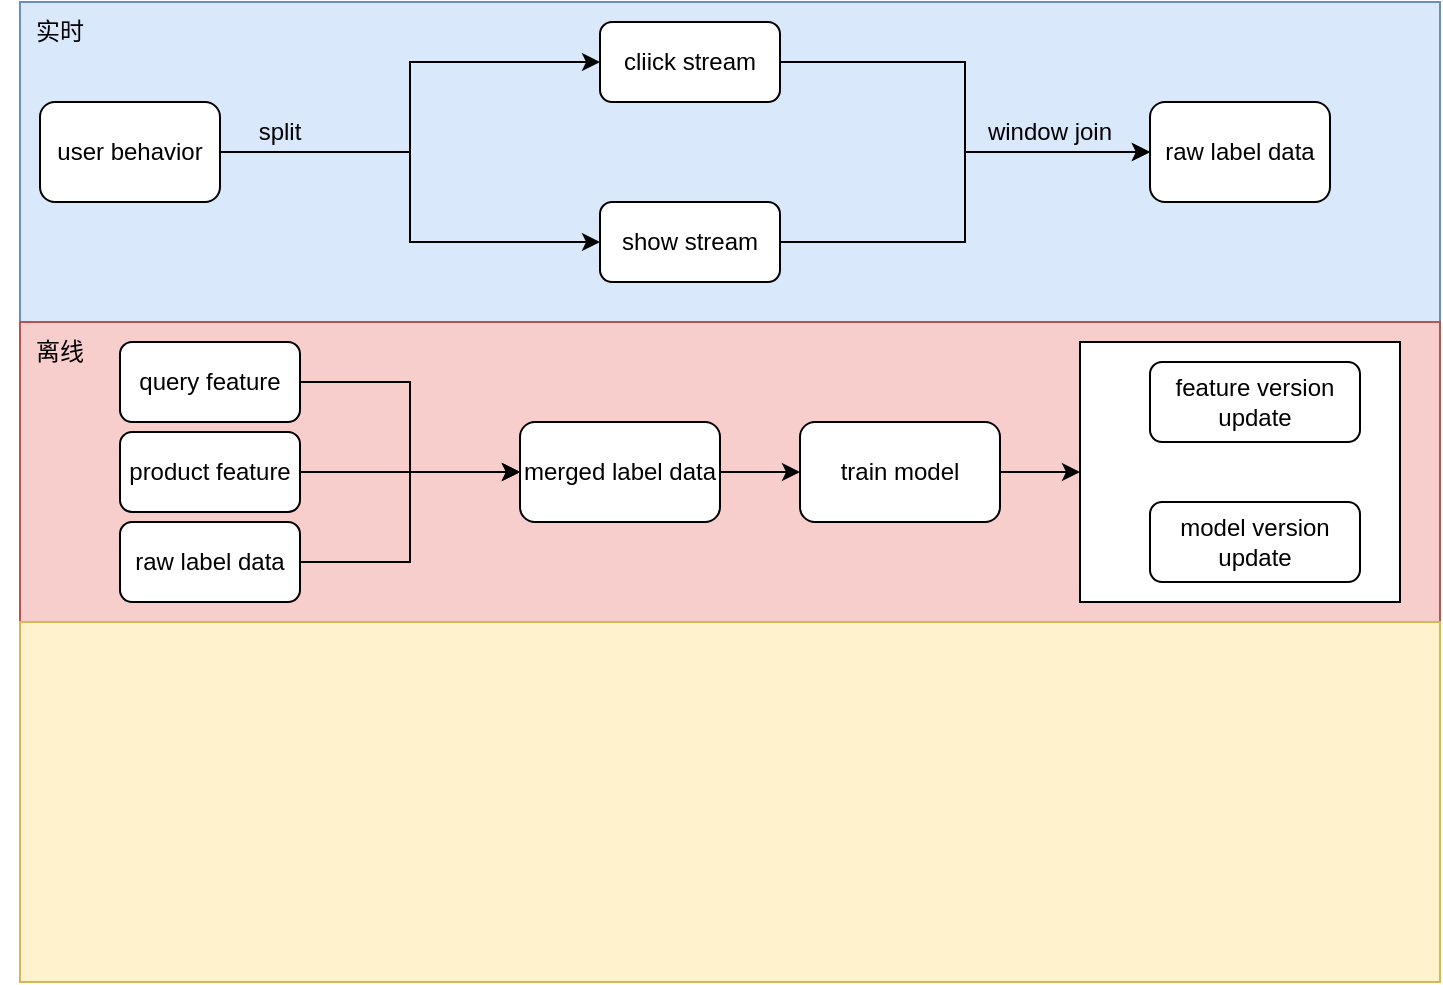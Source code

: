 <mxfile version="20.7.4" type="github">
  <diagram id="Dy85fIIUZw7R63bFB0vh" name="第 1 页">
    <mxGraphModel dx="793" dy="594" grid="1" gridSize="10" guides="1" tooltips="1" connect="1" arrows="1" fold="1" page="1" pageScale="1" pageWidth="827" pageHeight="1169" math="0" shadow="0">
      <root>
        <mxCell id="0" />
        <mxCell id="1" parent="0" />
        <mxCell id="r2-8bOUn8BSJcao-kXzf-1" value="" style="rounded=0;whiteSpace=wrap;html=1;fillColor=#dae8fc;strokeColor=#6c8ebf;" vertex="1" parent="1">
          <mxGeometry x="70" y="110" width="710" height="160" as="geometry" />
        </mxCell>
        <mxCell id="r2-8bOUn8BSJcao-kXzf-6" style="edgeStyle=orthogonalEdgeStyle;rounded=0;orthogonalLoop=1;jettySize=auto;html=1;entryX=0;entryY=0.5;entryDx=0;entryDy=0;" edge="1" parent="1" source="r2-8bOUn8BSJcao-kXzf-3" target="r2-8bOUn8BSJcao-kXzf-4">
          <mxGeometry relative="1" as="geometry" />
        </mxCell>
        <mxCell id="r2-8bOUn8BSJcao-kXzf-7" style="edgeStyle=orthogonalEdgeStyle;rounded=0;orthogonalLoop=1;jettySize=auto;html=1;" edge="1" parent="1" source="r2-8bOUn8BSJcao-kXzf-3" target="r2-8bOUn8BSJcao-kXzf-5">
          <mxGeometry relative="1" as="geometry" />
        </mxCell>
        <mxCell id="r2-8bOUn8BSJcao-kXzf-3" value="user behavior" style="rounded=1;whiteSpace=wrap;html=1;" vertex="1" parent="1">
          <mxGeometry x="80" y="160" width="90" height="50" as="geometry" />
        </mxCell>
        <mxCell id="r2-8bOUn8BSJcao-kXzf-10" style="edgeStyle=orthogonalEdgeStyle;rounded=0;orthogonalLoop=1;jettySize=auto;html=1;entryX=0;entryY=0.5;entryDx=0;entryDy=0;" edge="1" parent="1" source="r2-8bOUn8BSJcao-kXzf-4" target="r2-8bOUn8BSJcao-kXzf-9">
          <mxGeometry relative="1" as="geometry" />
        </mxCell>
        <mxCell id="r2-8bOUn8BSJcao-kXzf-4" value="cliick stream" style="rounded=1;whiteSpace=wrap;html=1;" vertex="1" parent="1">
          <mxGeometry x="360" y="120" width="90" height="40" as="geometry" />
        </mxCell>
        <mxCell id="r2-8bOUn8BSJcao-kXzf-11" style="edgeStyle=orthogonalEdgeStyle;rounded=0;orthogonalLoop=1;jettySize=auto;html=1;entryX=0;entryY=0.5;entryDx=0;entryDy=0;" edge="1" parent="1" source="r2-8bOUn8BSJcao-kXzf-5" target="r2-8bOUn8BSJcao-kXzf-9">
          <mxGeometry relative="1" as="geometry" />
        </mxCell>
        <mxCell id="r2-8bOUn8BSJcao-kXzf-5" value="show stream" style="rounded=1;whiteSpace=wrap;html=1;" vertex="1" parent="1">
          <mxGeometry x="360" y="210" width="90" height="40" as="geometry" />
        </mxCell>
        <mxCell id="r2-8bOUn8BSJcao-kXzf-9" value="raw label data" style="rounded=1;whiteSpace=wrap;html=1;" vertex="1" parent="1">
          <mxGeometry x="635" y="160" width="90" height="50" as="geometry" />
        </mxCell>
        <mxCell id="r2-8bOUn8BSJcao-kXzf-12" value="split" style="text;html=1;strokeColor=none;fillColor=none;align=center;verticalAlign=middle;whiteSpace=wrap;rounded=0;" vertex="1" parent="1">
          <mxGeometry x="170" y="160" width="60" height="30" as="geometry" />
        </mxCell>
        <mxCell id="r2-8bOUn8BSJcao-kXzf-13" value="window join" style="text;html=1;strokeColor=none;fillColor=none;align=center;verticalAlign=middle;whiteSpace=wrap;rounded=0;" vertex="1" parent="1">
          <mxGeometry x="550" y="160" width="70" height="30" as="geometry" />
        </mxCell>
        <mxCell id="r2-8bOUn8BSJcao-kXzf-14" value="" style="rounded=0;whiteSpace=wrap;html=1;fillColor=#f8cecc;strokeColor=#b85450;" vertex="1" parent="1">
          <mxGeometry x="70" y="270" width="710" height="150" as="geometry" />
        </mxCell>
        <mxCell id="r2-8bOUn8BSJcao-kXzf-20" style="edgeStyle=orthogonalEdgeStyle;rounded=0;orthogonalLoop=1;jettySize=auto;html=1;entryX=0;entryY=0.5;entryDx=0;entryDy=0;" edge="1" parent="1" source="r2-8bOUn8BSJcao-kXzf-16" target="r2-8bOUn8BSJcao-kXzf-19">
          <mxGeometry relative="1" as="geometry" />
        </mxCell>
        <mxCell id="r2-8bOUn8BSJcao-kXzf-16" value="query feature" style="rounded=1;whiteSpace=wrap;html=1;" vertex="1" parent="1">
          <mxGeometry x="120" y="280" width="90" height="40" as="geometry" />
        </mxCell>
        <mxCell id="r2-8bOUn8BSJcao-kXzf-21" style="edgeStyle=orthogonalEdgeStyle;rounded=0;orthogonalLoop=1;jettySize=auto;html=1;entryX=0;entryY=0.5;entryDx=0;entryDy=0;" edge="1" parent="1" source="r2-8bOUn8BSJcao-kXzf-17" target="r2-8bOUn8BSJcao-kXzf-19">
          <mxGeometry relative="1" as="geometry">
            <mxPoint x="290" y="345" as="targetPoint" />
          </mxGeometry>
        </mxCell>
        <mxCell id="r2-8bOUn8BSJcao-kXzf-17" value="product feature" style="rounded=1;whiteSpace=wrap;html=1;" vertex="1" parent="1">
          <mxGeometry x="120" y="325" width="90" height="40" as="geometry" />
        </mxCell>
        <mxCell id="r2-8bOUn8BSJcao-kXzf-22" style="edgeStyle=orthogonalEdgeStyle;rounded=0;orthogonalLoop=1;jettySize=auto;html=1;entryX=0;entryY=0.5;entryDx=0;entryDy=0;" edge="1" parent="1" source="r2-8bOUn8BSJcao-kXzf-18" target="r2-8bOUn8BSJcao-kXzf-19">
          <mxGeometry relative="1" as="geometry" />
        </mxCell>
        <mxCell id="r2-8bOUn8BSJcao-kXzf-18" value="raw label data" style="rounded=1;whiteSpace=wrap;html=1;" vertex="1" parent="1">
          <mxGeometry x="120" y="370" width="90" height="40" as="geometry" />
        </mxCell>
        <mxCell id="r2-8bOUn8BSJcao-kXzf-26" style="edgeStyle=orthogonalEdgeStyle;rounded=0;orthogonalLoop=1;jettySize=auto;html=1;" edge="1" parent="1" source="r2-8bOUn8BSJcao-kXzf-19" target="r2-8bOUn8BSJcao-kXzf-25">
          <mxGeometry relative="1" as="geometry" />
        </mxCell>
        <mxCell id="r2-8bOUn8BSJcao-kXzf-19" value="merged label data" style="rounded=1;whiteSpace=wrap;html=1;" vertex="1" parent="1">
          <mxGeometry x="320" y="320" width="100" height="50" as="geometry" />
        </mxCell>
        <mxCell id="r2-8bOUn8BSJcao-kXzf-32" style="edgeStyle=orthogonalEdgeStyle;rounded=0;orthogonalLoop=1;jettySize=auto;html=1;entryX=0;entryY=0.5;entryDx=0;entryDy=0;" edge="1" parent="1" source="r2-8bOUn8BSJcao-kXzf-25" target="r2-8bOUn8BSJcao-kXzf-28">
          <mxGeometry relative="1" as="geometry" />
        </mxCell>
        <mxCell id="r2-8bOUn8BSJcao-kXzf-25" value="train model" style="rounded=1;whiteSpace=wrap;html=1;" vertex="1" parent="1">
          <mxGeometry x="460" y="320" width="100" height="50" as="geometry" />
        </mxCell>
        <mxCell id="r2-8bOUn8BSJcao-kXzf-28" value="" style="rounded=0;whiteSpace=wrap;html=1;" vertex="1" parent="1">
          <mxGeometry x="600" y="280" width="160" height="130" as="geometry" />
        </mxCell>
        <mxCell id="r2-8bOUn8BSJcao-kXzf-29" value="feature version update" style="rounded=1;whiteSpace=wrap;html=1;" vertex="1" parent="1">
          <mxGeometry x="635" y="290" width="105" height="40" as="geometry" />
        </mxCell>
        <mxCell id="r2-8bOUn8BSJcao-kXzf-30" value="model version&lt;br&gt;update" style="rounded=1;whiteSpace=wrap;html=1;" vertex="1" parent="1">
          <mxGeometry x="635" y="360" width="105" height="40" as="geometry" />
        </mxCell>
        <mxCell id="r2-8bOUn8BSJcao-kXzf-33" value="" style="rounded=0;whiteSpace=wrap;html=1;fillColor=#fff2cc;strokeColor=#d6b656;" vertex="1" parent="1">
          <mxGeometry x="70" y="420" width="710" height="180" as="geometry" />
        </mxCell>
        <mxCell id="r2-8bOUn8BSJcao-kXzf-34" value="实时" style="text;html=1;strokeColor=none;fillColor=none;align=center;verticalAlign=middle;whiteSpace=wrap;rounded=0;" vertex="1" parent="1">
          <mxGeometry x="60" y="110" width="60" height="30" as="geometry" />
        </mxCell>
        <mxCell id="r2-8bOUn8BSJcao-kXzf-35" value="离线" style="text;html=1;strokeColor=none;fillColor=none;align=center;verticalAlign=middle;whiteSpace=wrap;rounded=0;" vertex="1" parent="1">
          <mxGeometry x="60" y="270" width="60" height="30" as="geometry" />
        </mxCell>
      </root>
    </mxGraphModel>
  </diagram>
</mxfile>
